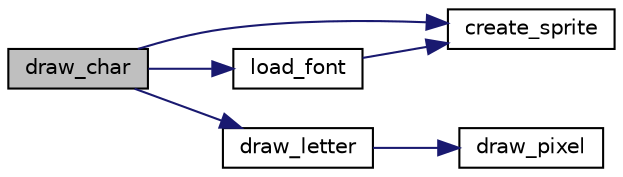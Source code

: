 digraph "draw_char"
{
 // LATEX_PDF_SIZE
  edge [fontname="Helvetica",fontsize="10",labelfontname="Helvetica",labelfontsize="10"];
  node [fontname="Helvetica",fontsize="10",shape=record];
  rankdir="LR";
  Node1 [label="draw_char",height=0.2,width=0.4,color="black", fillcolor="grey75", style="filled", fontcolor="black",tooltip="Draw a character to the screen. The char is only drawn if its image is available."];
  Node1 -> Node2 [color="midnightblue",fontsize="10",style="solid",fontname="Helvetica"];
  Node2 [label="create_sprite",height=0.2,width=0.4,color="black", fillcolor="white", style="filled",URL="$group__sprite.html#gab11210c27d4384e0f59c37296b772de8",tooltip="Create a sprite from from a xpm."];
  Node1 -> Node3 [color="midnightblue",fontsize="10",style="solid",fontname="Helvetica"];
  Node3 [label="draw_letter",height=0.2,width=0.4,color="black", fillcolor="white", style="filled",URL="$group__video.html#ga0ded9d6a17f180182ec7e555948a7d8e",tooltip="Draws a xpm to the screen. Works similar to draw_sprite but color can be defined."];
  Node3 -> Node4 [color="midnightblue",fontsize="10",style="solid",fontname="Helvetica"];
  Node4 [label="draw_pixel",height=0.2,width=0.4,color="black", fillcolor="white", style="filled",URL="$group__video.html#gaa75d96618132cccec2c977ae043d31fe",tooltip="Draw a pixel to the screen."];
  Node1 -> Node5 [color="midnightblue",fontsize="10",style="solid",fontname="Helvetica"];
  Node5 [label="load_font",height=0.2,width=0.4,color="black", fillcolor="white", style="filled",URL="$group__sprite.html#gab0fd5bc97e99cf787cbde0135f7a95b3",tooltip="Loads the font xpm and stores it in a local variable. This is executed once per run."];
  Node5 -> Node2 [color="midnightblue",fontsize="10",style="solid",fontname="Helvetica"];
}
